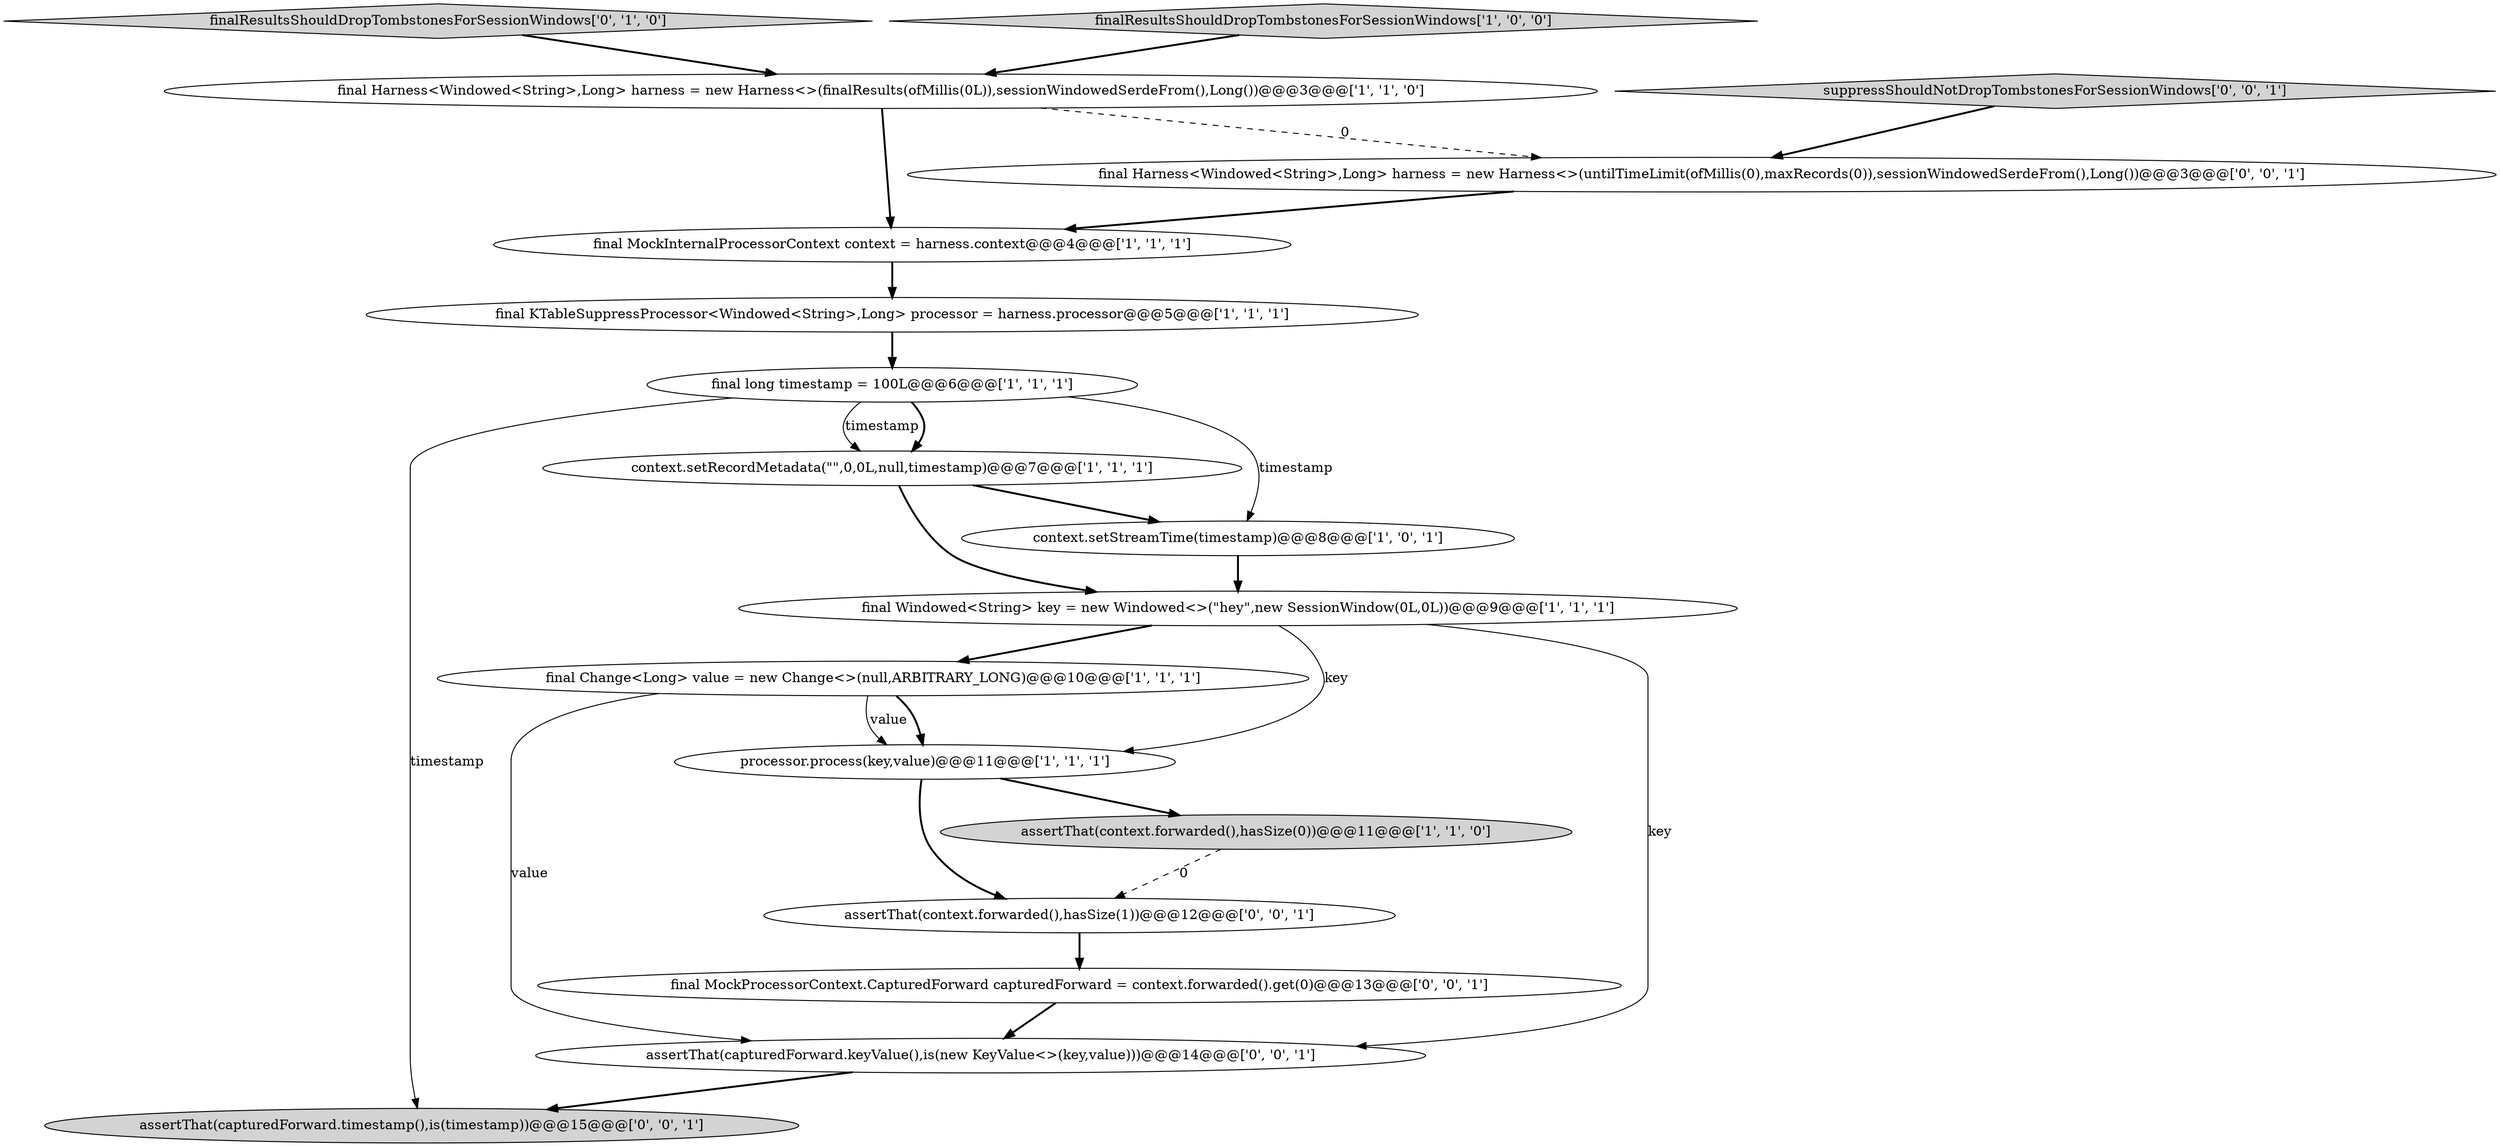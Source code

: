 digraph {
1 [style = filled, label = "final KTableSuppressProcessor<Windowed<String>,Long> processor = harness.processor@@@5@@@['1', '1', '1']", fillcolor = white, shape = ellipse image = "AAA0AAABBB1BBB"];
4 [style = filled, label = "assertThat(context.forwarded(),hasSize(0))@@@11@@@['1', '1', '0']", fillcolor = lightgray, shape = ellipse image = "AAA0AAABBB1BBB"];
11 [style = filled, label = "finalResultsShouldDropTombstonesForSessionWindows['0', '1', '0']", fillcolor = lightgray, shape = diamond image = "AAA0AAABBB2BBB"];
15 [style = filled, label = "assertThat(capturedForward.timestamp(),is(timestamp))@@@15@@@['0', '0', '1']", fillcolor = lightgray, shape = ellipse image = "AAA0AAABBB3BBB"];
16 [style = filled, label = "final Harness<Windowed<String>,Long> harness = new Harness<>(untilTimeLimit(ofMillis(0),maxRecords(0)),sessionWindowedSerdeFrom(),Long())@@@3@@@['0', '0', '1']", fillcolor = white, shape = ellipse image = "AAA0AAABBB3BBB"];
0 [style = filled, label = "final Harness<Windowed<String>,Long> harness = new Harness<>(finalResults(ofMillis(0L)),sessionWindowedSerdeFrom(),Long())@@@3@@@['1', '1', '0']", fillcolor = white, shape = ellipse image = "AAA0AAABBB1BBB"];
8 [style = filled, label = "context.setStreamTime(timestamp)@@@8@@@['1', '0', '1']", fillcolor = white, shape = ellipse image = "AAA0AAABBB1BBB"];
9 [style = filled, label = "final long timestamp = 100L@@@6@@@['1', '1', '1']", fillcolor = white, shape = ellipse image = "AAA0AAABBB1BBB"];
12 [style = filled, label = "suppressShouldNotDropTombstonesForSessionWindows['0', '0', '1']", fillcolor = lightgray, shape = diamond image = "AAA0AAABBB3BBB"];
6 [style = filled, label = "final Change<Long> value = new Change<>(null,ARBITRARY_LONG)@@@10@@@['1', '1', '1']", fillcolor = white, shape = ellipse image = "AAA0AAABBB1BBB"];
14 [style = filled, label = "assertThat(capturedForward.keyValue(),is(new KeyValue<>(key,value)))@@@14@@@['0', '0', '1']", fillcolor = white, shape = ellipse image = "AAA0AAABBB3BBB"];
7 [style = filled, label = "final Windowed<String> key = new Windowed<>(\"hey\",new SessionWindow(0L,0L))@@@9@@@['1', '1', '1']", fillcolor = white, shape = ellipse image = "AAA0AAABBB1BBB"];
10 [style = filled, label = "finalResultsShouldDropTombstonesForSessionWindows['1', '0', '0']", fillcolor = lightgray, shape = diamond image = "AAA0AAABBB1BBB"];
17 [style = filled, label = "assertThat(context.forwarded(),hasSize(1))@@@12@@@['0', '0', '1']", fillcolor = white, shape = ellipse image = "AAA0AAABBB3BBB"];
2 [style = filled, label = "context.setRecordMetadata(\"\",0,0L,null,timestamp)@@@7@@@['1', '1', '1']", fillcolor = white, shape = ellipse image = "AAA0AAABBB1BBB"];
5 [style = filled, label = "final MockInternalProcessorContext context = harness.context@@@4@@@['1', '1', '1']", fillcolor = white, shape = ellipse image = "AAA0AAABBB1BBB"];
13 [style = filled, label = "final MockProcessorContext.CapturedForward capturedForward = context.forwarded().get(0)@@@13@@@['0', '0', '1']", fillcolor = white, shape = ellipse image = "AAA0AAABBB3BBB"];
3 [style = filled, label = "processor.process(key,value)@@@11@@@['1', '1', '1']", fillcolor = white, shape = ellipse image = "AAA0AAABBB1BBB"];
6->3 [style = bold, label=""];
6->3 [style = solid, label="value"];
4->17 [style = dashed, label="0"];
9->2 [style = bold, label=""];
0->16 [style = dashed, label="0"];
12->16 [style = bold, label=""];
3->4 [style = bold, label=""];
1->9 [style = bold, label=""];
7->3 [style = solid, label="key"];
8->7 [style = bold, label=""];
5->1 [style = bold, label=""];
9->15 [style = solid, label="timestamp"];
11->0 [style = bold, label=""];
6->14 [style = solid, label="value"];
9->8 [style = solid, label="timestamp"];
10->0 [style = bold, label=""];
7->6 [style = bold, label=""];
16->5 [style = bold, label=""];
3->17 [style = bold, label=""];
7->14 [style = solid, label="key"];
14->15 [style = bold, label=""];
17->13 [style = bold, label=""];
9->2 [style = solid, label="timestamp"];
2->7 [style = bold, label=""];
13->14 [style = bold, label=""];
2->8 [style = bold, label=""];
0->5 [style = bold, label=""];
}
